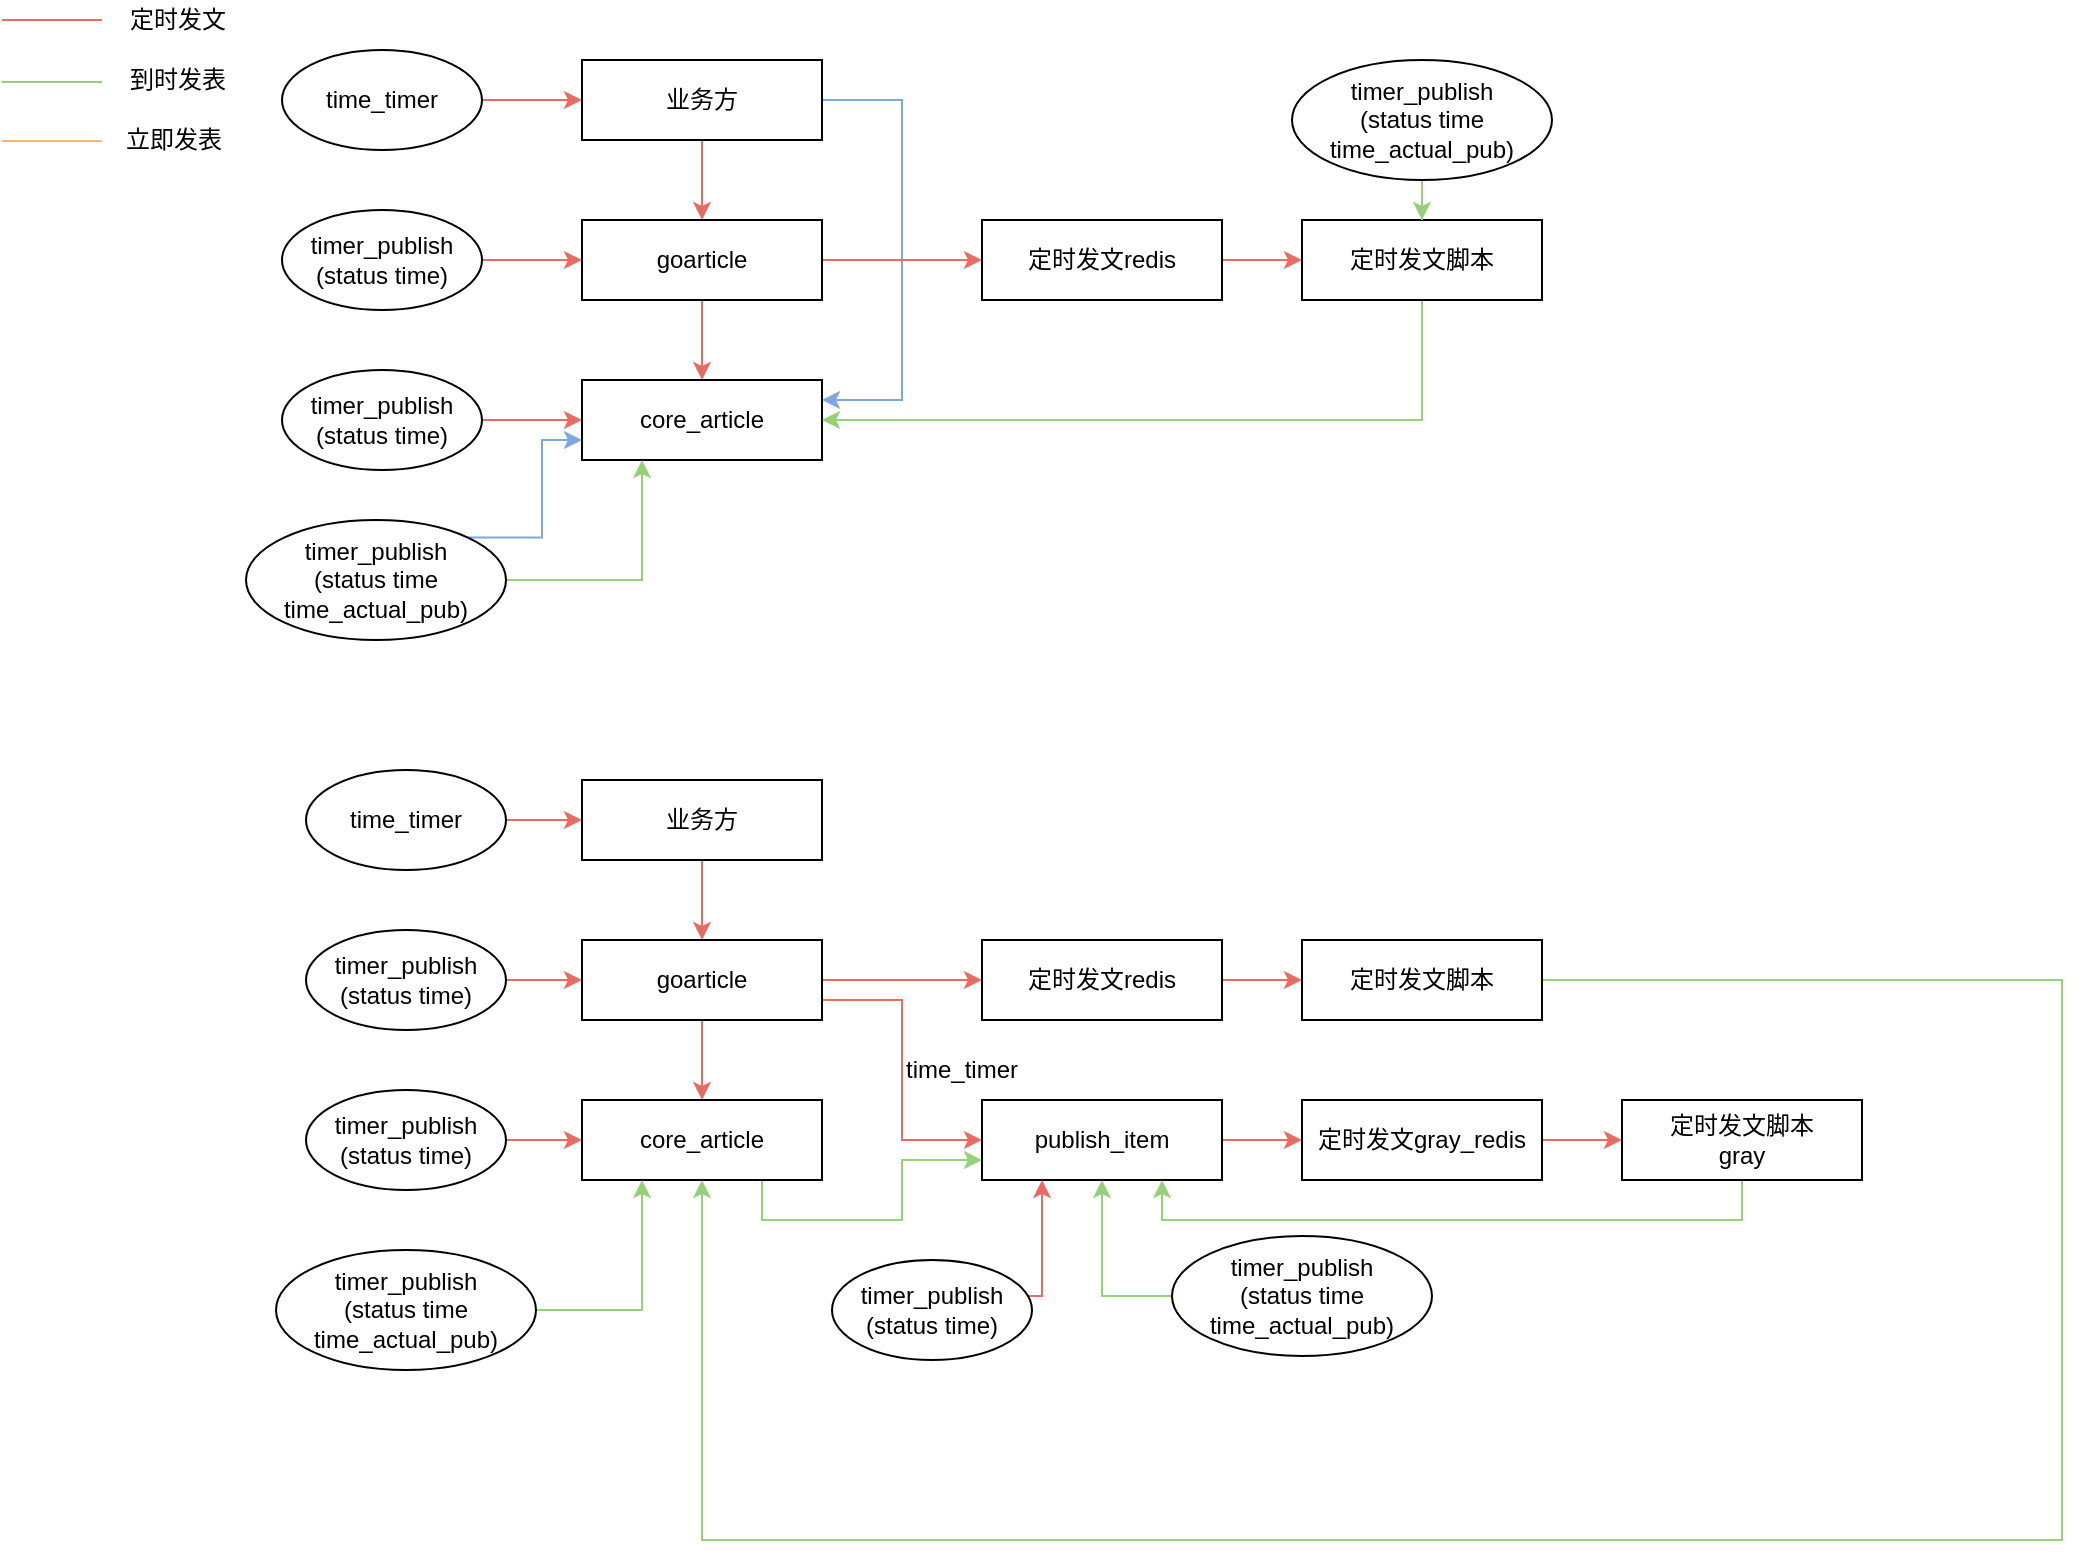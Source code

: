 <mxfile version="11.0.9" type="github"><diagram id="j1VRe7cOtcLe6oBDzH3k" name="Page-1"><mxGraphModel dx="1426" dy="795" grid="1" gridSize="10" guides="1" tooltips="1" connect="1" arrows="1" fold="1" page="1" pageScale="1" pageWidth="3300" pageHeight="2339" math="0" shadow="0"><root><mxCell id="0"/><mxCell id="1" parent="0"/><mxCell id="uWLZuwJj2nES_fWZD7d3-11" style="edgeStyle=orthogonalEdgeStyle;rounded=0;orthogonalLoop=1;jettySize=auto;html=1;entryX=0.5;entryY=0;entryDx=0;entryDy=0;strokeColor=#EA6B66;" edge="1" parent="1" source="uWLZuwJj2nES_fWZD7d3-1" target="uWLZuwJj2nES_fWZD7d3-2"><mxGeometry relative="1" as="geometry"/></mxCell><mxCell id="uWLZuwJj2nES_fWZD7d3-27" style="edgeStyle=orthogonalEdgeStyle;rounded=0;orthogonalLoop=1;jettySize=auto;html=1;entryX=1;entryY=0.25;entryDx=0;entryDy=0;strokeColor=#7EA6E0;fillColor=#EA6B66;exitX=1;exitY=0.5;exitDx=0;exitDy=0;" edge="1" parent="1" source="uWLZuwJj2nES_fWZD7d3-1" target="uWLZuwJj2nES_fWZD7d3-3"><mxGeometry relative="1" as="geometry"><Array as="points"><mxPoint x="480" y="100"/><mxPoint x="480" y="250"/></Array></mxGeometry></mxCell><mxCell id="uWLZuwJj2nES_fWZD7d3-1" value="业务方" style="rounded=0;whiteSpace=wrap;html=1;" vertex="1" parent="1"><mxGeometry x="320" y="80" width="120" height="40" as="geometry"/></mxCell><mxCell id="uWLZuwJj2nES_fWZD7d3-12" style="edgeStyle=orthogonalEdgeStyle;rounded=0;orthogonalLoop=1;jettySize=auto;html=1;entryX=0.5;entryY=0;entryDx=0;entryDy=0;strokeColor=#EA6B66;" edge="1" parent="1" source="uWLZuwJj2nES_fWZD7d3-2" target="uWLZuwJj2nES_fWZD7d3-3"><mxGeometry relative="1" as="geometry"/></mxCell><mxCell id="uWLZuwJj2nES_fWZD7d3-13" style="edgeStyle=orthogonalEdgeStyle;rounded=0;orthogonalLoop=1;jettySize=auto;html=1;fillColor=#EA6B66;strokeColor=#EA6B66;" edge="1" parent="1" source="uWLZuwJj2nES_fWZD7d3-2" target="uWLZuwJj2nES_fWZD7d3-7"><mxGeometry relative="1" as="geometry"/></mxCell><mxCell id="uWLZuwJj2nES_fWZD7d3-2" value="goarticle" style="rounded=0;whiteSpace=wrap;html=1;" vertex="1" parent="1"><mxGeometry x="320" y="160" width="120" height="40" as="geometry"/></mxCell><mxCell id="uWLZuwJj2nES_fWZD7d3-3" value="core_article" style="rounded=0;whiteSpace=wrap;html=1;" vertex="1" parent="1"><mxGeometry x="320" y="240" width="120" height="40" as="geometry"/></mxCell><mxCell id="uWLZuwJj2nES_fWZD7d3-16" style="edgeStyle=orthogonalEdgeStyle;rounded=0;orthogonalLoop=1;jettySize=auto;html=1;entryX=0;entryY=0.5;entryDx=0;entryDy=0;strokeColor=#EA6B66;" edge="1" parent="1" source="uWLZuwJj2nES_fWZD7d3-4" target="uWLZuwJj2nES_fWZD7d3-1"><mxGeometry relative="1" as="geometry"/></mxCell><mxCell id="uWLZuwJj2nES_fWZD7d3-4" value="time_timer" style="ellipse;whiteSpace=wrap;html=1;" vertex="1" parent="1"><mxGeometry x="170" y="75" width="100" height="50" as="geometry"/></mxCell><mxCell id="uWLZuwJj2nES_fWZD7d3-17" style="edgeStyle=orthogonalEdgeStyle;rounded=0;orthogonalLoop=1;jettySize=auto;html=1;strokeColor=#EA6B66;" edge="1" parent="1" source="uWLZuwJj2nES_fWZD7d3-5" target="uWLZuwJj2nES_fWZD7d3-2"><mxGeometry relative="1" as="geometry"/></mxCell><mxCell id="uWLZuwJj2nES_fWZD7d3-5" value="timer_publish&lt;br&gt;(status time)" style="ellipse;whiteSpace=wrap;html=1;" vertex="1" parent="1"><mxGeometry x="170" y="155" width="100" height="50" as="geometry"/></mxCell><mxCell id="uWLZuwJj2nES_fWZD7d3-18" style="edgeStyle=orthogonalEdgeStyle;rounded=0;orthogonalLoop=1;jettySize=auto;html=1;entryX=0;entryY=0.5;entryDx=0;entryDy=0;strokeColor=#EA6B66;" edge="1" parent="1" source="uWLZuwJj2nES_fWZD7d3-6" target="uWLZuwJj2nES_fWZD7d3-3"><mxGeometry relative="1" as="geometry"/></mxCell><mxCell id="uWLZuwJj2nES_fWZD7d3-6" value="timer_publish&lt;br&gt;(status time)" style="ellipse;whiteSpace=wrap;html=1;" vertex="1" parent="1"><mxGeometry x="170" y="235" width="100" height="50" as="geometry"/></mxCell><mxCell id="uWLZuwJj2nES_fWZD7d3-14" style="edgeStyle=orthogonalEdgeStyle;rounded=0;orthogonalLoop=1;jettySize=auto;html=1;strokeColor=#EA6B66;" edge="1" parent="1" source="uWLZuwJj2nES_fWZD7d3-7" target="uWLZuwJj2nES_fWZD7d3-8"><mxGeometry relative="1" as="geometry"/></mxCell><mxCell id="uWLZuwJj2nES_fWZD7d3-7" value="定时发文redis" style="rounded=0;whiteSpace=wrap;html=1;" vertex="1" parent="1"><mxGeometry x="520" y="160" width="120" height="40" as="geometry"/></mxCell><mxCell id="uWLZuwJj2nES_fWZD7d3-15" style="edgeStyle=orthogonalEdgeStyle;rounded=0;orthogonalLoop=1;jettySize=auto;html=1;entryX=1;entryY=0.5;entryDx=0;entryDy=0;exitX=0.5;exitY=1;exitDx=0;exitDy=0;strokeColor=#97D077;" edge="1" parent="1" source="uWLZuwJj2nES_fWZD7d3-8" target="uWLZuwJj2nES_fWZD7d3-3"><mxGeometry relative="1" as="geometry"/></mxCell><mxCell id="uWLZuwJj2nES_fWZD7d3-8" value="定时发文脚本" style="rounded=0;whiteSpace=wrap;html=1;" vertex="1" parent="1"><mxGeometry x="680" y="160" width="120" height="40" as="geometry"/></mxCell><mxCell id="uWLZuwJj2nES_fWZD7d3-20" style="edgeStyle=orthogonalEdgeStyle;rounded=0;orthogonalLoop=1;jettySize=auto;html=1;strokeColor=#97D077;" edge="1" parent="1" source="uWLZuwJj2nES_fWZD7d3-9" target="uWLZuwJj2nES_fWZD7d3-8"><mxGeometry relative="1" as="geometry"/></mxCell><mxCell id="uWLZuwJj2nES_fWZD7d3-9" value="timer_publish&lt;br&gt;(status time time_actual_pub)" style="ellipse;whiteSpace=wrap;html=1;" vertex="1" parent="1"><mxGeometry x="675" y="80" width="130" height="60" as="geometry"/></mxCell><mxCell id="uWLZuwJj2nES_fWZD7d3-19" style="edgeStyle=orthogonalEdgeStyle;rounded=0;orthogonalLoop=1;jettySize=auto;html=1;entryX=0.25;entryY=1;entryDx=0;entryDy=0;strokeColor=#97D077;" edge="1" parent="1" source="uWLZuwJj2nES_fWZD7d3-10" target="uWLZuwJj2nES_fWZD7d3-3"><mxGeometry relative="1" as="geometry"/></mxCell><mxCell id="uWLZuwJj2nES_fWZD7d3-28" style="edgeStyle=orthogonalEdgeStyle;rounded=0;orthogonalLoop=1;jettySize=auto;html=1;exitX=1;exitY=0;exitDx=0;exitDy=0;entryX=0;entryY=0.75;entryDx=0;entryDy=0;strokeColor=#7EA6E0;fillColor=#EA6B66;" edge="1" parent="1" source="uWLZuwJj2nES_fWZD7d3-10" target="uWLZuwJj2nES_fWZD7d3-3"><mxGeometry relative="1" as="geometry"><Array as="points"><mxPoint x="300" y="319"/><mxPoint x="300" y="270"/></Array></mxGeometry></mxCell><mxCell id="uWLZuwJj2nES_fWZD7d3-10" value="timer_publish&lt;br&gt;(status time time_actual_pub)" style="ellipse;whiteSpace=wrap;html=1;" vertex="1" parent="1"><mxGeometry x="152" y="310" width="130" height="60" as="geometry"/></mxCell><mxCell id="uWLZuwJj2nES_fWZD7d3-21" value="" style="endArrow=none;html=1;strokeColor=#97D077;fillColor=#EA6B66;" edge="1" parent="1"><mxGeometry width="50" height="50" relative="1" as="geometry"><mxPoint x="30" y="91" as="sourcePoint"/><mxPoint x="80" y="91" as="targetPoint"/><Array as="points"><mxPoint x="60" y="91"/></Array></mxGeometry></mxCell><mxCell id="uWLZuwJj2nES_fWZD7d3-22" value="到时发表" style="text;html=1;resizable=0;points=[];autosize=1;align=left;verticalAlign=top;spacingTop=-4;" vertex="1" parent="1"><mxGeometry x="92" y="80" width="60" height="20" as="geometry"/></mxCell><mxCell id="uWLZuwJj2nES_fWZD7d3-23" value="" style="endArrow=none;html=1;strokeColor=#EA6B66;fillColor=#EA6B66;" edge="1" parent="1"><mxGeometry width="50" height="50" relative="1" as="geometry"><mxPoint x="30" y="60" as="sourcePoint"/><mxPoint x="80" y="60" as="targetPoint"/><Array as="points"><mxPoint x="60" y="60"/></Array></mxGeometry></mxCell><mxCell id="uWLZuwJj2nES_fWZD7d3-24" value="定时发文" style="text;html=1;resizable=0;points=[];autosize=1;align=left;verticalAlign=top;spacingTop=-4;" vertex="1" parent="1"><mxGeometry x="92" y="50" width="60" height="20" as="geometry"/></mxCell><mxCell id="uWLZuwJj2nES_fWZD7d3-25" value="" style="endArrow=none;html=1;strokeColor=#FFB570;fillColor=#EA6B66;" edge="1" parent="1"><mxGeometry width="50" height="50" relative="1" as="geometry"><mxPoint x="30" y="120.5" as="sourcePoint"/><mxPoint x="80" y="120.5" as="targetPoint"/><Array as="points"><mxPoint x="60" y="120.5"/></Array></mxGeometry></mxCell><mxCell id="uWLZuwJj2nES_fWZD7d3-26" value="立即发表" style="text;html=1;resizable=0;points=[];autosize=1;align=left;verticalAlign=top;spacingTop=-4;" vertex="1" parent="1"><mxGeometry x="90" y="110" width="60" height="20" as="geometry"/></mxCell><mxCell id="uWLZuwJj2nES_fWZD7d3-34" style="edgeStyle=orthogonalEdgeStyle;rounded=0;orthogonalLoop=1;jettySize=auto;html=1;entryX=0.5;entryY=0;entryDx=0;entryDy=0;strokeColor=#EA6B66;fillColor=#EA6B66;" edge="1" parent="1" source="uWLZuwJj2nES_fWZD7d3-29" target="uWLZuwJj2nES_fWZD7d3-30"><mxGeometry relative="1" as="geometry"/></mxCell><mxCell id="uWLZuwJj2nES_fWZD7d3-29" value="业务方" style="rounded=0;whiteSpace=wrap;html=1;" vertex="1" parent="1"><mxGeometry x="320" y="440" width="120" height="40" as="geometry"/></mxCell><mxCell id="uWLZuwJj2nES_fWZD7d3-35" style="edgeStyle=orthogonalEdgeStyle;rounded=0;orthogonalLoop=1;jettySize=auto;html=1;entryX=0.5;entryY=0;entryDx=0;entryDy=0;strokeColor=#EA6B66;fillColor=#EA6B66;" edge="1" parent="1" source="uWLZuwJj2nES_fWZD7d3-30" target="uWLZuwJj2nES_fWZD7d3-31"><mxGeometry relative="1" as="geometry"/></mxCell><mxCell id="uWLZuwJj2nES_fWZD7d3-39" style="edgeStyle=orthogonalEdgeStyle;rounded=0;orthogonalLoop=1;jettySize=auto;html=1;entryX=0;entryY=0.5;entryDx=0;entryDy=0;strokeColor=#EA6B66;fillColor=#EA6B66;" edge="1" parent="1" source="uWLZuwJj2nES_fWZD7d3-30" target="uWLZuwJj2nES_fWZD7d3-36"><mxGeometry relative="1" as="geometry"/></mxCell><mxCell id="uWLZuwJj2nES_fWZD7d3-45" style="edgeStyle=orthogonalEdgeStyle;rounded=0;orthogonalLoop=1;jettySize=auto;html=1;exitX=1;exitY=0.75;exitDx=0;exitDy=0;entryX=0;entryY=0.5;entryDx=0;entryDy=0;strokeColor=#EA6B66;fillColor=#EA6B66;" edge="1" parent="1" source="uWLZuwJj2nES_fWZD7d3-30" target="uWLZuwJj2nES_fWZD7d3-42"><mxGeometry relative="1" as="geometry"/></mxCell><mxCell id="uWLZuwJj2nES_fWZD7d3-30" value="goarticle" style="rounded=0;whiteSpace=wrap;html=1;" vertex="1" parent="1"><mxGeometry x="320" y="520" width="120" height="40" as="geometry"/></mxCell><mxCell id="uWLZuwJj2nES_fWZD7d3-61" style="edgeStyle=orthogonalEdgeStyle;rounded=0;orthogonalLoop=1;jettySize=auto;html=1;exitX=0.75;exitY=1;exitDx=0;exitDy=0;entryX=0;entryY=0.75;entryDx=0;entryDy=0;strokeColor=#97D077;fillColor=#EA6B66;" edge="1" parent="1" source="uWLZuwJj2nES_fWZD7d3-31" target="uWLZuwJj2nES_fWZD7d3-42"><mxGeometry relative="1" as="geometry"/></mxCell><mxCell id="uWLZuwJj2nES_fWZD7d3-31" value="core_article" style="rounded=0;whiteSpace=wrap;html=1;" vertex="1" parent="1"><mxGeometry x="320" y="600" width="120" height="40" as="geometry"/></mxCell><mxCell id="uWLZuwJj2nES_fWZD7d3-40" style="edgeStyle=orthogonalEdgeStyle;rounded=0;orthogonalLoop=1;jettySize=auto;html=1;entryX=0;entryY=0.5;entryDx=0;entryDy=0;strokeColor=#EA6B66;fillColor=#EA6B66;" edge="1" parent="1" source="uWLZuwJj2nES_fWZD7d3-36" target="uWLZuwJj2nES_fWZD7d3-38"><mxGeometry relative="1" as="geometry"/></mxCell><mxCell id="uWLZuwJj2nES_fWZD7d3-36" value="定时发文redis" style="rounded=0;whiteSpace=wrap;html=1;" vertex="1" parent="1"><mxGeometry x="520" y="520" width="120" height="40" as="geometry"/></mxCell><mxCell id="uWLZuwJj2nES_fWZD7d3-59" style="edgeStyle=orthogonalEdgeStyle;rounded=0;orthogonalLoop=1;jettySize=auto;html=1;entryX=0.5;entryY=1;entryDx=0;entryDy=0;strokeColor=#97D077;fillColor=#EA6B66;exitX=1;exitY=0.5;exitDx=0;exitDy=0;" edge="1" parent="1" source="uWLZuwJj2nES_fWZD7d3-38" target="uWLZuwJj2nES_fWZD7d3-31"><mxGeometry relative="1" as="geometry"><Array as="points"><mxPoint x="1060" y="540"/><mxPoint x="1060" y="820"/><mxPoint x="380" y="820"/></Array></mxGeometry></mxCell><mxCell id="uWLZuwJj2nES_fWZD7d3-38" value="定时发文脚本" style="rounded=0;whiteSpace=wrap;html=1;" vertex="1" parent="1"><mxGeometry x="680" y="520" width="120" height="40" as="geometry"/></mxCell><mxCell id="uWLZuwJj2nES_fWZD7d3-46" style="edgeStyle=orthogonalEdgeStyle;rounded=0;orthogonalLoop=1;jettySize=auto;html=1;entryX=0;entryY=0.5;entryDx=0;entryDy=0;strokeColor=#EA6B66;fillColor=#EA6B66;" edge="1" parent="1" source="uWLZuwJj2nES_fWZD7d3-42" target="uWLZuwJj2nES_fWZD7d3-43"><mxGeometry relative="1" as="geometry"/></mxCell><mxCell id="uWLZuwJj2nES_fWZD7d3-42" value="publish_item" style="rounded=0;whiteSpace=wrap;html=1;" vertex="1" parent="1"><mxGeometry x="520" y="600" width="120" height="40" as="geometry"/></mxCell><mxCell id="uWLZuwJj2nES_fWZD7d3-47" style="edgeStyle=orthogonalEdgeStyle;rounded=0;orthogonalLoop=1;jettySize=auto;html=1;entryX=0;entryY=0.5;entryDx=0;entryDy=0;strokeColor=#EA6B66;fillColor=#EA6B66;" edge="1" parent="1" source="uWLZuwJj2nES_fWZD7d3-43" target="uWLZuwJj2nES_fWZD7d3-44"><mxGeometry relative="1" as="geometry"/></mxCell><mxCell id="uWLZuwJj2nES_fWZD7d3-43" value="定时发文gray_redis" style="rounded=0;whiteSpace=wrap;html=1;" vertex="1" parent="1"><mxGeometry x="680" y="600" width="120" height="40" as="geometry"/></mxCell><mxCell id="uWLZuwJj2nES_fWZD7d3-62" style="edgeStyle=orthogonalEdgeStyle;rounded=0;orthogonalLoop=1;jettySize=auto;html=1;entryX=0.75;entryY=1;entryDx=0;entryDy=0;strokeColor=#97D077;fillColor=#EA6B66;exitX=0.5;exitY=1;exitDx=0;exitDy=0;" edge="1" parent="1" source="uWLZuwJj2nES_fWZD7d3-44" target="uWLZuwJj2nES_fWZD7d3-42"><mxGeometry relative="1" as="geometry"/></mxCell><mxCell id="uWLZuwJj2nES_fWZD7d3-44" value="定时发文脚本&lt;br&gt;gray" style="rounded=0;whiteSpace=wrap;html=1;" vertex="1" parent="1"><mxGeometry x="840" y="600" width="120" height="40" as="geometry"/></mxCell><mxCell id="uWLZuwJj2nES_fWZD7d3-49" style="edgeStyle=orthogonalEdgeStyle;rounded=0;orthogonalLoop=1;jettySize=auto;html=1;entryX=0;entryY=0.5;entryDx=0;entryDy=0;strokeColor=#EA6B66;fillColor=#EA6B66;" edge="1" parent="1" source="uWLZuwJj2nES_fWZD7d3-48" target="uWLZuwJj2nES_fWZD7d3-29"><mxGeometry relative="1" as="geometry"/></mxCell><mxCell id="uWLZuwJj2nES_fWZD7d3-48" value="time_timer" style="ellipse;whiteSpace=wrap;html=1;" vertex="1" parent="1"><mxGeometry x="182" y="435" width="100" height="50" as="geometry"/></mxCell><mxCell id="uWLZuwJj2nES_fWZD7d3-51" style="edgeStyle=orthogonalEdgeStyle;rounded=0;orthogonalLoop=1;jettySize=auto;html=1;entryX=0;entryY=0.5;entryDx=0;entryDy=0;strokeColor=#EA6B66;fillColor=#EA6B66;" edge="1" parent="1" source="uWLZuwJj2nES_fWZD7d3-50" target="uWLZuwJj2nES_fWZD7d3-30"><mxGeometry relative="1" as="geometry"/></mxCell><mxCell id="uWLZuwJj2nES_fWZD7d3-50" value="timer_publish&lt;br&gt;(status time)" style="ellipse;whiteSpace=wrap;html=1;" vertex="1" parent="1"><mxGeometry x="182" y="515" width="100" height="50" as="geometry"/></mxCell><mxCell id="uWLZuwJj2nES_fWZD7d3-53" style="edgeStyle=orthogonalEdgeStyle;rounded=0;orthogonalLoop=1;jettySize=auto;html=1;entryX=0;entryY=0.5;entryDx=0;entryDy=0;strokeColor=#EA6B66;fillColor=#EA6B66;" edge="1" parent="1" source="uWLZuwJj2nES_fWZD7d3-52" target="uWLZuwJj2nES_fWZD7d3-31"><mxGeometry relative="1" as="geometry"/></mxCell><mxCell id="uWLZuwJj2nES_fWZD7d3-52" value="timer_publish&lt;br&gt;(status time)" style="ellipse;whiteSpace=wrap;html=1;" vertex="1" parent="1"><mxGeometry x="182" y="595" width="100" height="50" as="geometry"/></mxCell><mxCell id="uWLZuwJj2nES_fWZD7d3-54" value="&lt;span style=&quot;text-align: center ; white-space: normal&quot;&gt;time_timer&lt;/span&gt;" style="text;html=1;resizable=0;points=[];autosize=1;align=left;verticalAlign=top;spacingTop=-4;" vertex="1" parent="1"><mxGeometry x="480" y="575" width="70" height="20" as="geometry"/></mxCell><mxCell id="uWLZuwJj2nES_fWZD7d3-58" style="edgeStyle=orthogonalEdgeStyle;rounded=0;orthogonalLoop=1;jettySize=auto;html=1;entryX=0.25;entryY=1;entryDx=0;entryDy=0;strokeColor=#EA6B66;fillColor=#EA6B66;exitX=0.98;exitY=0.36;exitDx=0;exitDy=0;exitPerimeter=0;" edge="1" parent="1" source="uWLZuwJj2nES_fWZD7d3-55" target="uWLZuwJj2nES_fWZD7d3-42"><mxGeometry relative="1" as="geometry"><Array as="points"><mxPoint x="550" y="698"/></Array></mxGeometry></mxCell><mxCell id="uWLZuwJj2nES_fWZD7d3-55" value="timer_publish&lt;br&gt;(status time)" style="ellipse;whiteSpace=wrap;html=1;" vertex="1" parent="1"><mxGeometry x="445" y="680" width="100" height="50" as="geometry"/></mxCell><mxCell id="uWLZuwJj2nES_fWZD7d3-63" style="edgeStyle=orthogonalEdgeStyle;rounded=0;orthogonalLoop=1;jettySize=auto;html=1;strokeColor=#97D077;fillColor=#EA6B66;entryX=0.25;entryY=1;entryDx=0;entryDy=0;" edge="1" parent="1" source="uWLZuwJj2nES_fWZD7d3-60" target="uWLZuwJj2nES_fWZD7d3-31"><mxGeometry relative="1" as="geometry"/></mxCell><mxCell id="uWLZuwJj2nES_fWZD7d3-60" value="timer_publish&lt;br&gt;(status time time_actual_pub)" style="ellipse;whiteSpace=wrap;html=1;" vertex="1" parent="1"><mxGeometry x="167" y="675" width="130" height="60" as="geometry"/></mxCell><mxCell id="uWLZuwJj2nES_fWZD7d3-65" style="edgeStyle=orthogonalEdgeStyle;rounded=0;orthogonalLoop=1;jettySize=auto;html=1;entryX=0.5;entryY=1;entryDx=0;entryDy=0;strokeColor=#97D077;fillColor=#EA6B66;exitX=0;exitY=0.5;exitDx=0;exitDy=0;" edge="1" parent="1" source="uWLZuwJj2nES_fWZD7d3-64" target="uWLZuwJj2nES_fWZD7d3-42"><mxGeometry relative="1" as="geometry"/></mxCell><mxCell id="uWLZuwJj2nES_fWZD7d3-64" value="timer_publish&lt;br&gt;(status time time_actual_pub)" style="ellipse;whiteSpace=wrap;html=1;" vertex="1" parent="1"><mxGeometry x="615" y="668" width="130" height="60" as="geometry"/></mxCell></root></mxGraphModel></diagram></mxfile>